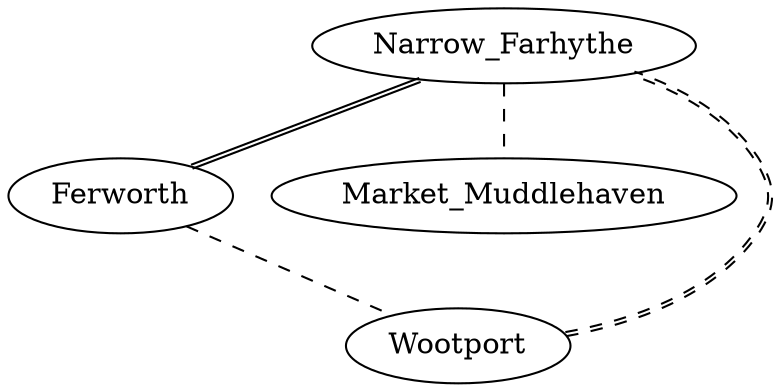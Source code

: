 graph Towns {
Narrow_Farhythe
Ferworth
Wootport
Market_Muddlehaven

Narrow_Farhythe -- Ferworth [color="black:black"]
Wootport -- Narrow_Farhythe [style="dashed",color="black:black"]
Ferworth -- Wootport [style="dashed"]
Narrow_Farhythe -- Market_Muddlehaven [style="dashed"]
}